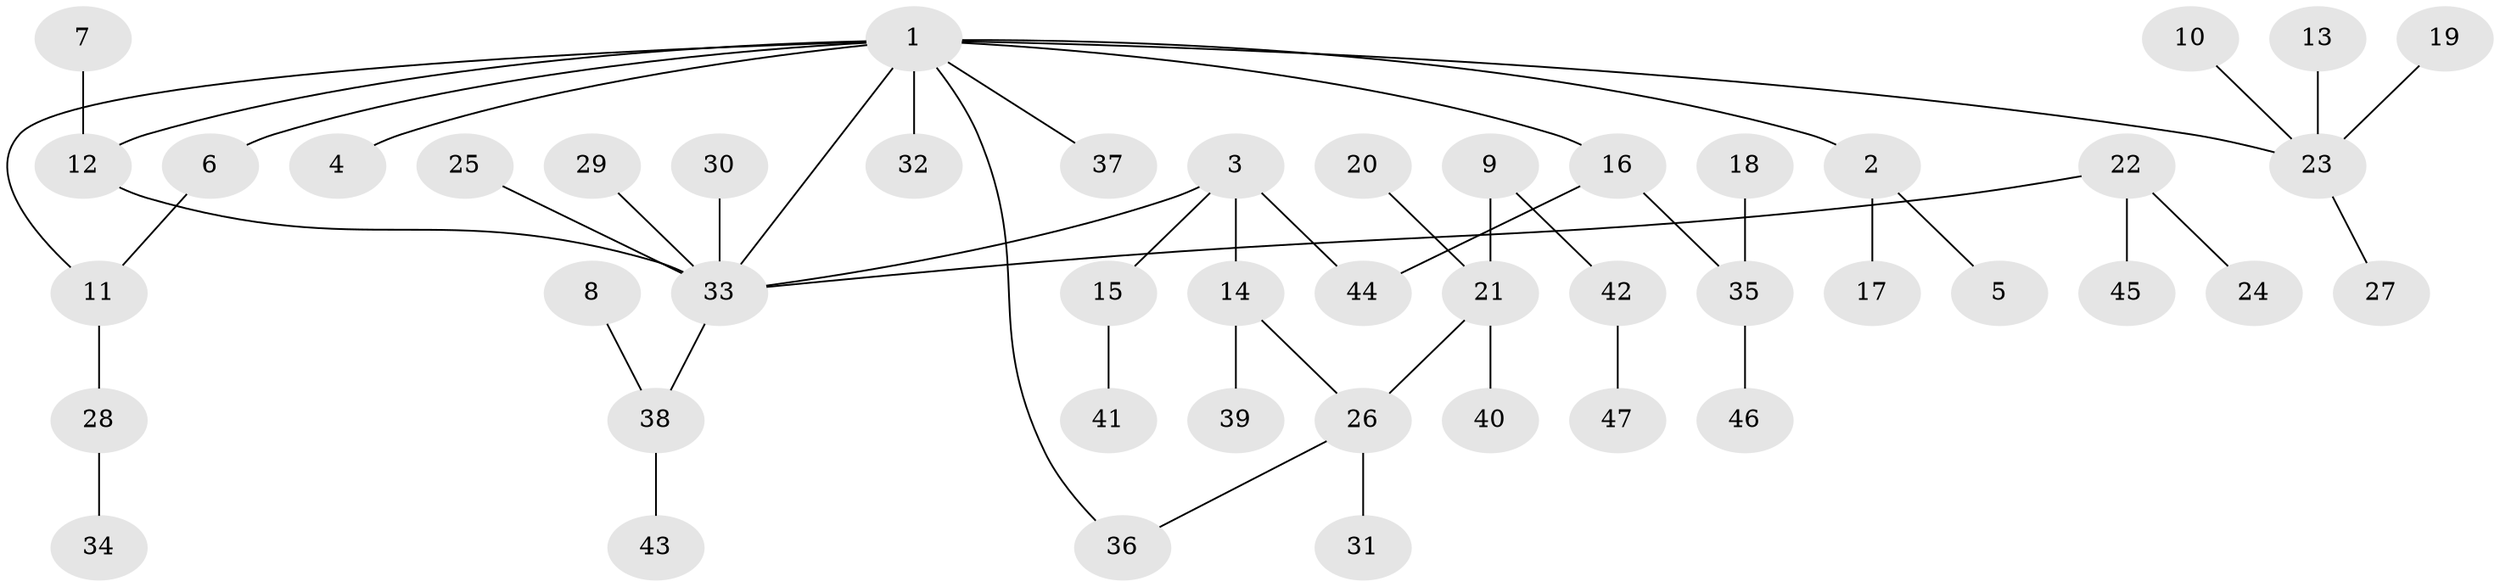// original degree distribution, {4: 0.11827956989247312, 5: 0.043010752688172046, 2: 0.3548387096774194, 3: 0.06451612903225806, 1: 0.40860215053763443, 6: 0.010752688172043012}
// Generated by graph-tools (version 1.1) at 2025/25/03/09/25 03:25:35]
// undirected, 47 vertices, 50 edges
graph export_dot {
graph [start="1"]
  node [color=gray90,style=filled];
  1;
  2;
  3;
  4;
  5;
  6;
  7;
  8;
  9;
  10;
  11;
  12;
  13;
  14;
  15;
  16;
  17;
  18;
  19;
  20;
  21;
  22;
  23;
  24;
  25;
  26;
  27;
  28;
  29;
  30;
  31;
  32;
  33;
  34;
  35;
  36;
  37;
  38;
  39;
  40;
  41;
  42;
  43;
  44;
  45;
  46;
  47;
  1 -- 2 [weight=1.0];
  1 -- 4 [weight=1.0];
  1 -- 6 [weight=1.0];
  1 -- 11 [weight=1.0];
  1 -- 12 [weight=1.0];
  1 -- 16 [weight=1.0];
  1 -- 23 [weight=1.0];
  1 -- 32 [weight=1.0];
  1 -- 33 [weight=1.0];
  1 -- 36 [weight=1.0];
  1 -- 37 [weight=1.0];
  2 -- 5 [weight=1.0];
  2 -- 17 [weight=1.0];
  3 -- 14 [weight=1.0];
  3 -- 15 [weight=1.0];
  3 -- 33 [weight=1.0];
  3 -- 44 [weight=1.0];
  6 -- 11 [weight=1.0];
  7 -- 12 [weight=1.0];
  8 -- 38 [weight=1.0];
  9 -- 21 [weight=1.0];
  9 -- 42 [weight=1.0];
  10 -- 23 [weight=1.0];
  11 -- 28 [weight=1.0];
  12 -- 33 [weight=1.0];
  13 -- 23 [weight=1.0];
  14 -- 26 [weight=1.0];
  14 -- 39 [weight=1.0];
  15 -- 41 [weight=1.0];
  16 -- 35 [weight=1.0];
  16 -- 44 [weight=1.0];
  18 -- 35 [weight=1.0];
  19 -- 23 [weight=1.0];
  20 -- 21 [weight=1.0];
  21 -- 26 [weight=1.0];
  21 -- 40 [weight=1.0];
  22 -- 24 [weight=1.0];
  22 -- 33 [weight=1.0];
  22 -- 45 [weight=1.0];
  23 -- 27 [weight=1.0];
  25 -- 33 [weight=1.0];
  26 -- 31 [weight=1.0];
  26 -- 36 [weight=1.0];
  28 -- 34 [weight=1.0];
  29 -- 33 [weight=1.0];
  30 -- 33 [weight=1.0];
  33 -- 38 [weight=1.0];
  35 -- 46 [weight=1.0];
  38 -- 43 [weight=1.0];
  42 -- 47 [weight=1.0];
}
